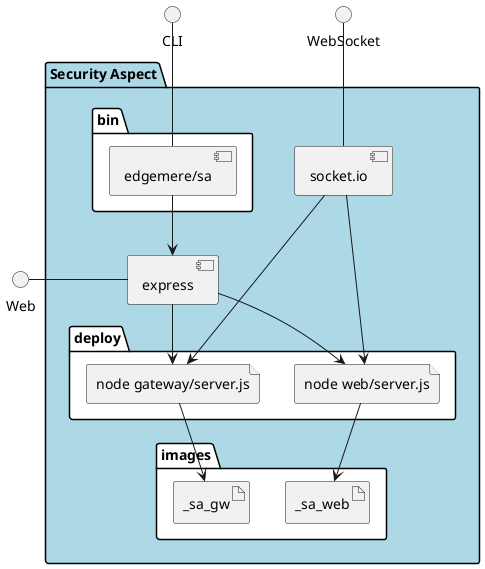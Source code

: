 @startuml
  interface CLI
  interface Web
  interface WebSocket
package "Security Aspect" #lightblue {
  component express as REST
  component socket.io as socket
  folder bin #ffffff {
    component "edgemere/sa" as binName
  }
  binName --> REST

  folder deploy #ffffff {
  
    file "node web/server.js" as web_container
    REST --> web_container
    socket ---> web_container
  
    file "node gateway/server.js" as gateway_container
    REST --> gateway_container
    socket ---> gateway_container
  
  }
  folder images #ffffff {
  
      artifact _sa_web
      web_container --> _sa_web
    
      artifact _sa_gw
      gateway_container --> _sa_gw
    
  }
}
CLI -- binName
Web - REST
WebSocket -- socket

@enduml
